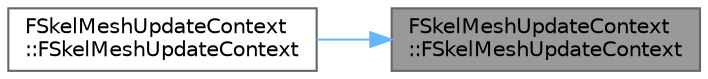 digraph "FSkelMeshUpdateContext::FSkelMeshUpdateContext"
{
 // INTERACTIVE_SVG=YES
 // LATEX_PDF_SIZE
  bgcolor="transparent";
  edge [fontname=Helvetica,fontsize=10,labelfontname=Helvetica,labelfontsize=10];
  node [fontname=Helvetica,fontsize=10,shape=box,height=0.2,width=0.4];
  rankdir="RL";
  Node1 [id="Node000001",label="FSkelMeshUpdateContext\l::FSkelMeshUpdateContext",height=0.2,width=0.4,color="gray40", fillcolor="grey60", style="filled", fontcolor="black",tooltip=" "];
  Node1 -> Node2 [id="edge1_Node000001_Node000002",dir="back",color="steelblue1",style="solid",tooltip=" "];
  Node2 [id="Node000002",label="FSkelMeshUpdateContext\l::FSkelMeshUpdateContext",height=0.2,width=0.4,color="grey40", fillcolor="white", style="filled",URL="$d7/d33/structFSkelMeshUpdateContext.html#a0a7981243ece7dd532389f9729cc0dcc",tooltip=" "];
}
